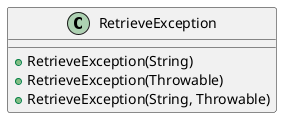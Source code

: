 @startuml

    class RetrieveException [[RetrieveException.html]] {
        +RetrieveException(String)
        +RetrieveException(Throwable)
        +RetrieveException(String, Throwable)
    }

@enduml

